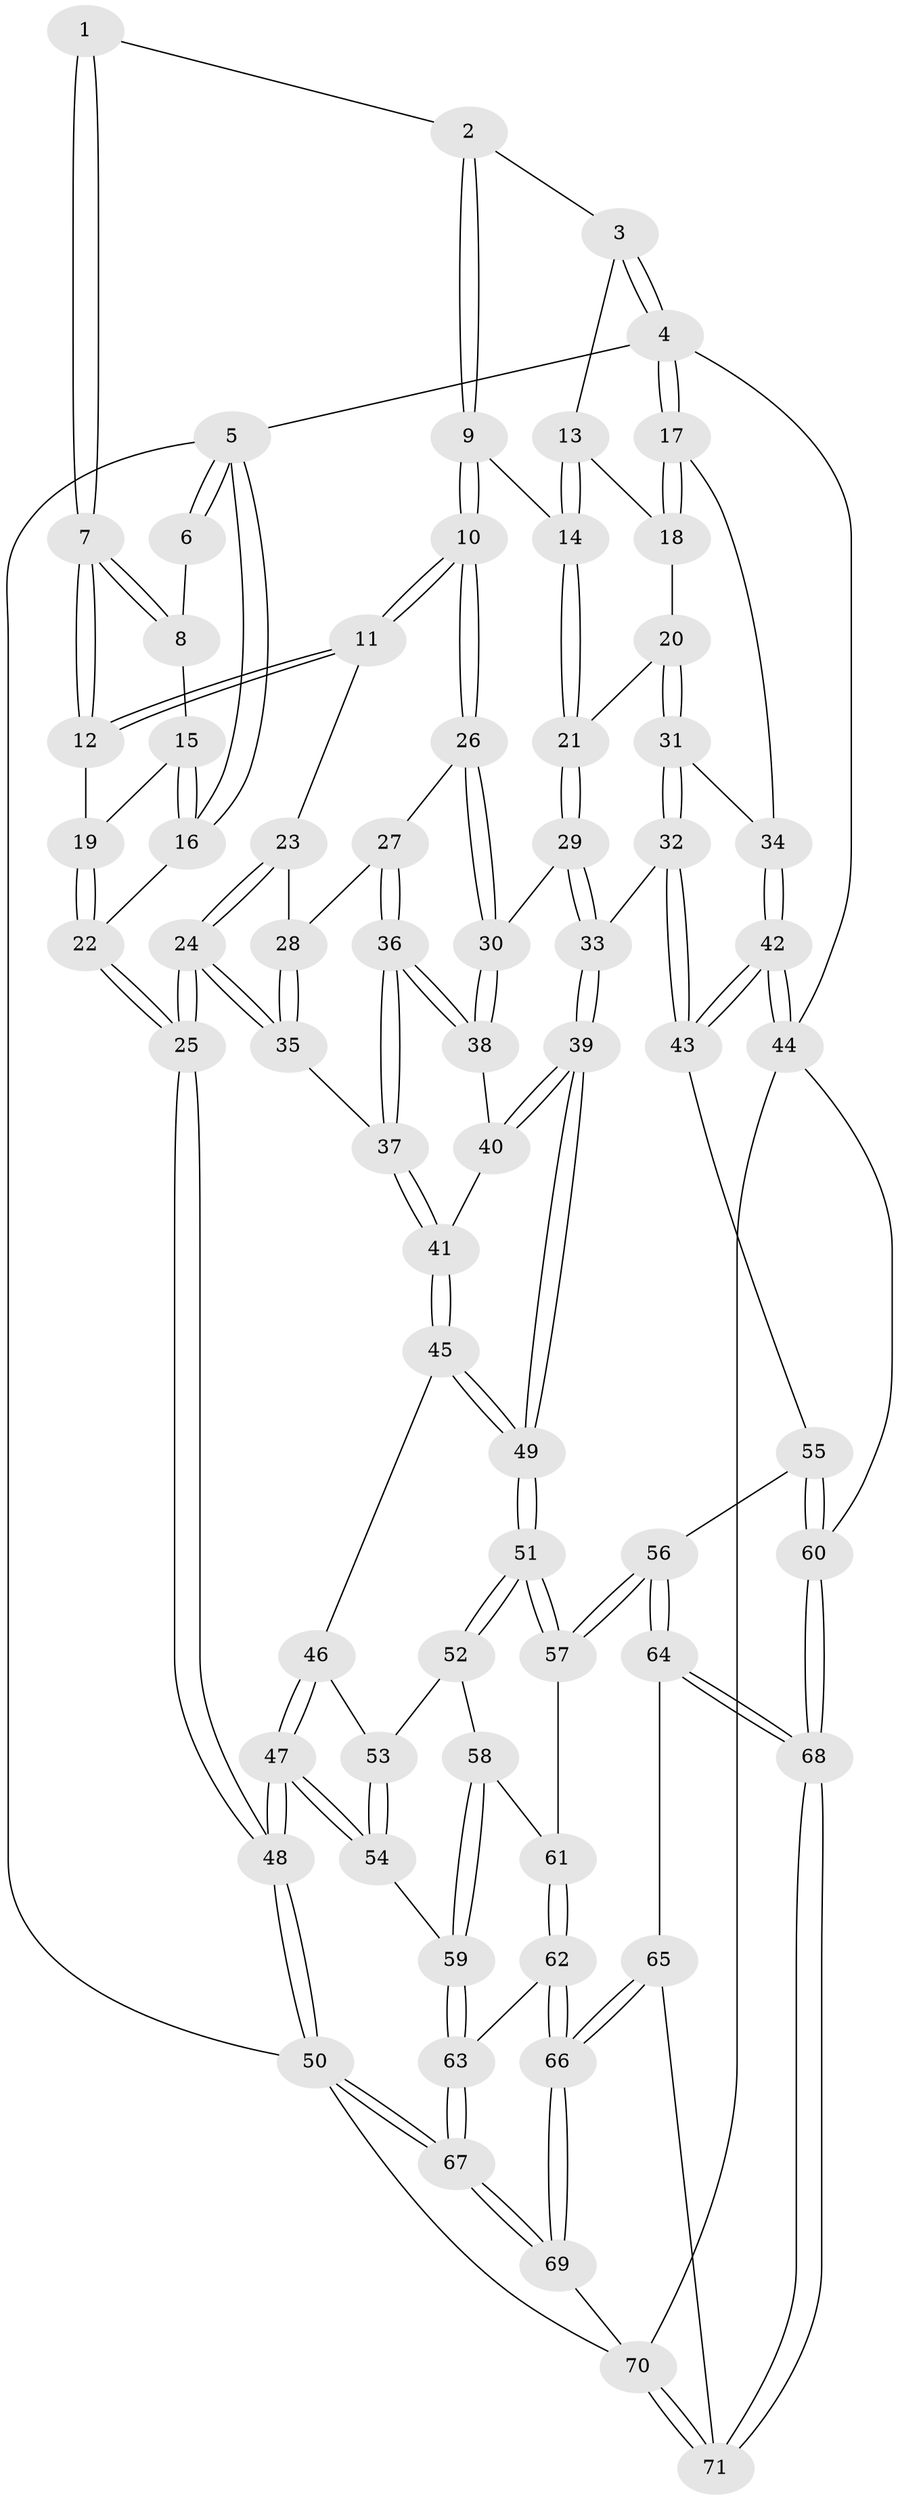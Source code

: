 // Generated by graph-tools (version 1.1) at 2025/11/02/27/25 16:11:57]
// undirected, 71 vertices, 174 edges
graph export_dot {
graph [start="1"]
  node [color=gray90,style=filled];
  1 [pos="+0.2778944029286276+0"];
  2 [pos="+0.31268457521868137+0"];
  3 [pos="+0.6961793062812336+0"];
  4 [pos="+1+0"];
  5 [pos="+0+0"];
  6 [pos="+0.07305669771366002+0"];
  7 [pos="+0.2056229016806827+0.09647765201173533"];
  8 [pos="+0.10888544305022407+0.06099413849078073"];
  9 [pos="+0.4082790526303016+0.15898841474676356"];
  10 [pos="+0.36958489914704645+0.18178545217537143"];
  11 [pos="+0.22741111946879497+0.17020536500394115"];
  12 [pos="+0.22636675353022978+0.16915413195760856"];
  13 [pos="+0.6281553084433097+0.019648911316492396"];
  14 [pos="+0.4983319103576961+0.16866216469752"];
  15 [pos="+0.04136358267178797+0.10675413343550125"];
  16 [pos="+0+0.1950849787337967"];
  17 [pos="+1+0"];
  18 [pos="+0.728652664925986+0.15317689453302652"];
  19 [pos="+0.22054740499162112+0.16918225230123796"];
  20 [pos="+0.72968242627059+0.25099059201344365"];
  21 [pos="+0.5198347350097424+0.20345775284430398"];
  22 [pos="+0+0.25481104453575393"];
  23 [pos="+0.2017286533170298+0.23724852359485624"];
  24 [pos="+0+0.4182972458356065"];
  25 [pos="+0+0.4317999900920341"];
  26 [pos="+0.35196657504984374+0.3074570066228285"];
  27 [pos="+0.30180352755427436+0.3413793669619747"];
  28 [pos="+0.2280343311423725+0.327480161661399"];
  29 [pos="+0.5372950495735709+0.32790725642890667"];
  30 [pos="+0.3956179892393322+0.361407293204293"];
  31 [pos="+0.7656090738294333+0.3082483482929136"];
  32 [pos="+0.6675507497893194+0.46167207223475243"];
  33 [pos="+0.6215337925369114+0.47230472150781794"];
  34 [pos="+1+0.2537294143344119"];
  35 [pos="+0.16027673436953488+0.4155073865043645"];
  36 [pos="+0.2869328902107332+0.44630315392732783"];
  37 [pos="+0.2734368559104789+0.4809735252589726"];
  38 [pos="+0.39601449603802147+0.37372193987332336"];
  39 [pos="+0.5571455551541178+0.5385518198732314"];
  40 [pos="+0.421360001769565+0.44874255893647313"];
  41 [pos="+0.27474987287339053+0.48353939798558654"];
  42 [pos="+1+0.6347730619580915"];
  43 [pos="+0.8548304185662187+0.5769037575358099"];
  44 [pos="+1+0.6787351564453047"];
  45 [pos="+0.2759941409061637+0.507181540185719"];
  46 [pos="+0.2690608215851414+0.5218649896843843"];
  47 [pos="+0+0.6653812097543952"];
  48 [pos="+0+0.6357363721024727"];
  49 [pos="+0.5216721460694017+0.6268286677858265"];
  50 [pos="+0+1"];
  51 [pos="+0.5186122897947204+0.6511371099180828"];
  52 [pos="+0.3566533935200349+0.6765369719761603"];
  53 [pos="+0.27890338906841655+0.6005437172410749"];
  54 [pos="+0.1384339730576502+0.7271162461902203"];
  55 [pos="+0.6874434253355365+0.7115255105035901"];
  56 [pos="+0.5482997391331607+0.7205489107839576"];
  57 [pos="+0.5385338646124922+0.7051204448867878"];
  58 [pos="+0.3049087902352986+0.7212563755809768"];
  59 [pos="+0.18602081938264015+0.7630337559951407"];
  60 [pos="+0.8858404465990147+0.8248616630629473"];
  61 [pos="+0.36021885882388627+0.8126572411533485"];
  62 [pos="+0.32402693925900394+0.8927700357961292"];
  63 [pos="+0.22441453658215926+0.8651900540570774"];
  64 [pos="+0.5545787970760618+0.7605257222451562"];
  65 [pos="+0.5347282459645596+0.8737912905238104"];
  66 [pos="+0.46407042327256837+1"];
  67 [pos="+0+1"];
  68 [pos="+0.8297172834766221+0.8966271995362683"];
  69 [pos="+0.4733344106913277+1"];
  70 [pos="+0.7789251970583938+1"];
  71 [pos="+0.8095367968539047+0.9588085198040206"];
  1 -- 2;
  1 -- 7;
  1 -- 7;
  2 -- 3;
  2 -- 9;
  2 -- 9;
  3 -- 4;
  3 -- 4;
  3 -- 13;
  4 -- 5;
  4 -- 17;
  4 -- 17;
  4 -- 44;
  5 -- 6;
  5 -- 6;
  5 -- 16;
  5 -- 16;
  5 -- 50;
  6 -- 8;
  7 -- 8;
  7 -- 8;
  7 -- 12;
  7 -- 12;
  8 -- 15;
  9 -- 10;
  9 -- 10;
  9 -- 14;
  10 -- 11;
  10 -- 11;
  10 -- 26;
  10 -- 26;
  11 -- 12;
  11 -- 12;
  11 -- 23;
  12 -- 19;
  13 -- 14;
  13 -- 14;
  13 -- 18;
  14 -- 21;
  14 -- 21;
  15 -- 16;
  15 -- 16;
  15 -- 19;
  16 -- 22;
  17 -- 18;
  17 -- 18;
  17 -- 34;
  18 -- 20;
  19 -- 22;
  19 -- 22;
  20 -- 21;
  20 -- 31;
  20 -- 31;
  21 -- 29;
  21 -- 29;
  22 -- 25;
  22 -- 25;
  23 -- 24;
  23 -- 24;
  23 -- 28;
  24 -- 25;
  24 -- 25;
  24 -- 35;
  24 -- 35;
  25 -- 48;
  25 -- 48;
  26 -- 27;
  26 -- 30;
  26 -- 30;
  27 -- 28;
  27 -- 36;
  27 -- 36;
  28 -- 35;
  28 -- 35;
  29 -- 30;
  29 -- 33;
  29 -- 33;
  30 -- 38;
  30 -- 38;
  31 -- 32;
  31 -- 32;
  31 -- 34;
  32 -- 33;
  32 -- 43;
  32 -- 43;
  33 -- 39;
  33 -- 39;
  34 -- 42;
  34 -- 42;
  35 -- 37;
  36 -- 37;
  36 -- 37;
  36 -- 38;
  36 -- 38;
  37 -- 41;
  37 -- 41;
  38 -- 40;
  39 -- 40;
  39 -- 40;
  39 -- 49;
  39 -- 49;
  40 -- 41;
  41 -- 45;
  41 -- 45;
  42 -- 43;
  42 -- 43;
  42 -- 44;
  42 -- 44;
  43 -- 55;
  44 -- 60;
  44 -- 70;
  45 -- 46;
  45 -- 49;
  45 -- 49;
  46 -- 47;
  46 -- 47;
  46 -- 53;
  47 -- 48;
  47 -- 48;
  47 -- 54;
  47 -- 54;
  48 -- 50;
  48 -- 50;
  49 -- 51;
  49 -- 51;
  50 -- 67;
  50 -- 67;
  50 -- 70;
  51 -- 52;
  51 -- 52;
  51 -- 57;
  51 -- 57;
  52 -- 53;
  52 -- 58;
  53 -- 54;
  53 -- 54;
  54 -- 59;
  55 -- 56;
  55 -- 60;
  55 -- 60;
  56 -- 57;
  56 -- 57;
  56 -- 64;
  56 -- 64;
  57 -- 61;
  58 -- 59;
  58 -- 59;
  58 -- 61;
  59 -- 63;
  59 -- 63;
  60 -- 68;
  60 -- 68;
  61 -- 62;
  61 -- 62;
  62 -- 63;
  62 -- 66;
  62 -- 66;
  63 -- 67;
  63 -- 67;
  64 -- 65;
  64 -- 68;
  64 -- 68;
  65 -- 66;
  65 -- 66;
  65 -- 71;
  66 -- 69;
  66 -- 69;
  67 -- 69;
  67 -- 69;
  68 -- 71;
  68 -- 71;
  69 -- 70;
  70 -- 71;
  70 -- 71;
}
